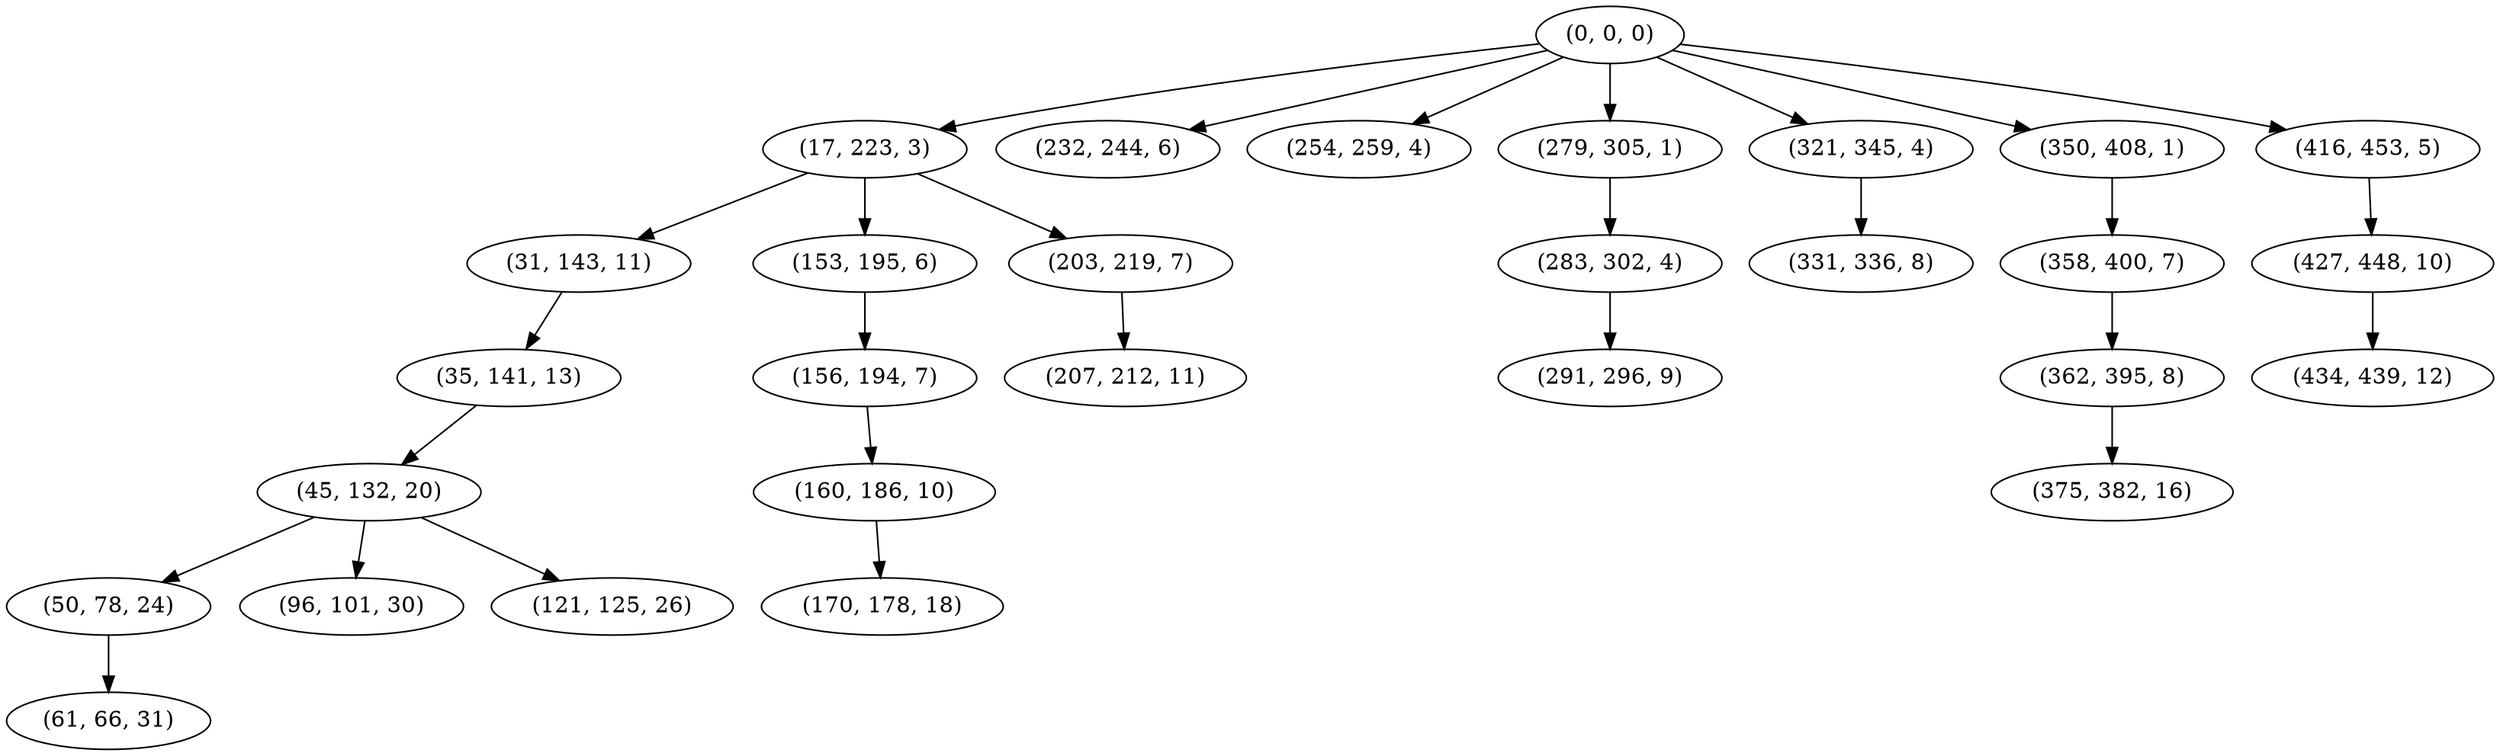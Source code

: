 digraph tree {
    "(0, 0, 0)";
    "(17, 223, 3)";
    "(31, 143, 11)";
    "(35, 141, 13)";
    "(45, 132, 20)";
    "(50, 78, 24)";
    "(61, 66, 31)";
    "(96, 101, 30)";
    "(121, 125, 26)";
    "(153, 195, 6)";
    "(156, 194, 7)";
    "(160, 186, 10)";
    "(170, 178, 18)";
    "(203, 219, 7)";
    "(207, 212, 11)";
    "(232, 244, 6)";
    "(254, 259, 4)";
    "(279, 305, 1)";
    "(283, 302, 4)";
    "(291, 296, 9)";
    "(321, 345, 4)";
    "(331, 336, 8)";
    "(350, 408, 1)";
    "(358, 400, 7)";
    "(362, 395, 8)";
    "(375, 382, 16)";
    "(416, 453, 5)";
    "(427, 448, 10)";
    "(434, 439, 12)";
    "(0, 0, 0)" -> "(17, 223, 3)";
    "(0, 0, 0)" -> "(232, 244, 6)";
    "(0, 0, 0)" -> "(254, 259, 4)";
    "(0, 0, 0)" -> "(279, 305, 1)";
    "(0, 0, 0)" -> "(321, 345, 4)";
    "(0, 0, 0)" -> "(350, 408, 1)";
    "(0, 0, 0)" -> "(416, 453, 5)";
    "(17, 223, 3)" -> "(31, 143, 11)";
    "(17, 223, 3)" -> "(153, 195, 6)";
    "(17, 223, 3)" -> "(203, 219, 7)";
    "(31, 143, 11)" -> "(35, 141, 13)";
    "(35, 141, 13)" -> "(45, 132, 20)";
    "(45, 132, 20)" -> "(50, 78, 24)";
    "(45, 132, 20)" -> "(96, 101, 30)";
    "(45, 132, 20)" -> "(121, 125, 26)";
    "(50, 78, 24)" -> "(61, 66, 31)";
    "(153, 195, 6)" -> "(156, 194, 7)";
    "(156, 194, 7)" -> "(160, 186, 10)";
    "(160, 186, 10)" -> "(170, 178, 18)";
    "(203, 219, 7)" -> "(207, 212, 11)";
    "(279, 305, 1)" -> "(283, 302, 4)";
    "(283, 302, 4)" -> "(291, 296, 9)";
    "(321, 345, 4)" -> "(331, 336, 8)";
    "(350, 408, 1)" -> "(358, 400, 7)";
    "(358, 400, 7)" -> "(362, 395, 8)";
    "(362, 395, 8)" -> "(375, 382, 16)";
    "(416, 453, 5)" -> "(427, 448, 10)";
    "(427, 448, 10)" -> "(434, 439, 12)";
}

